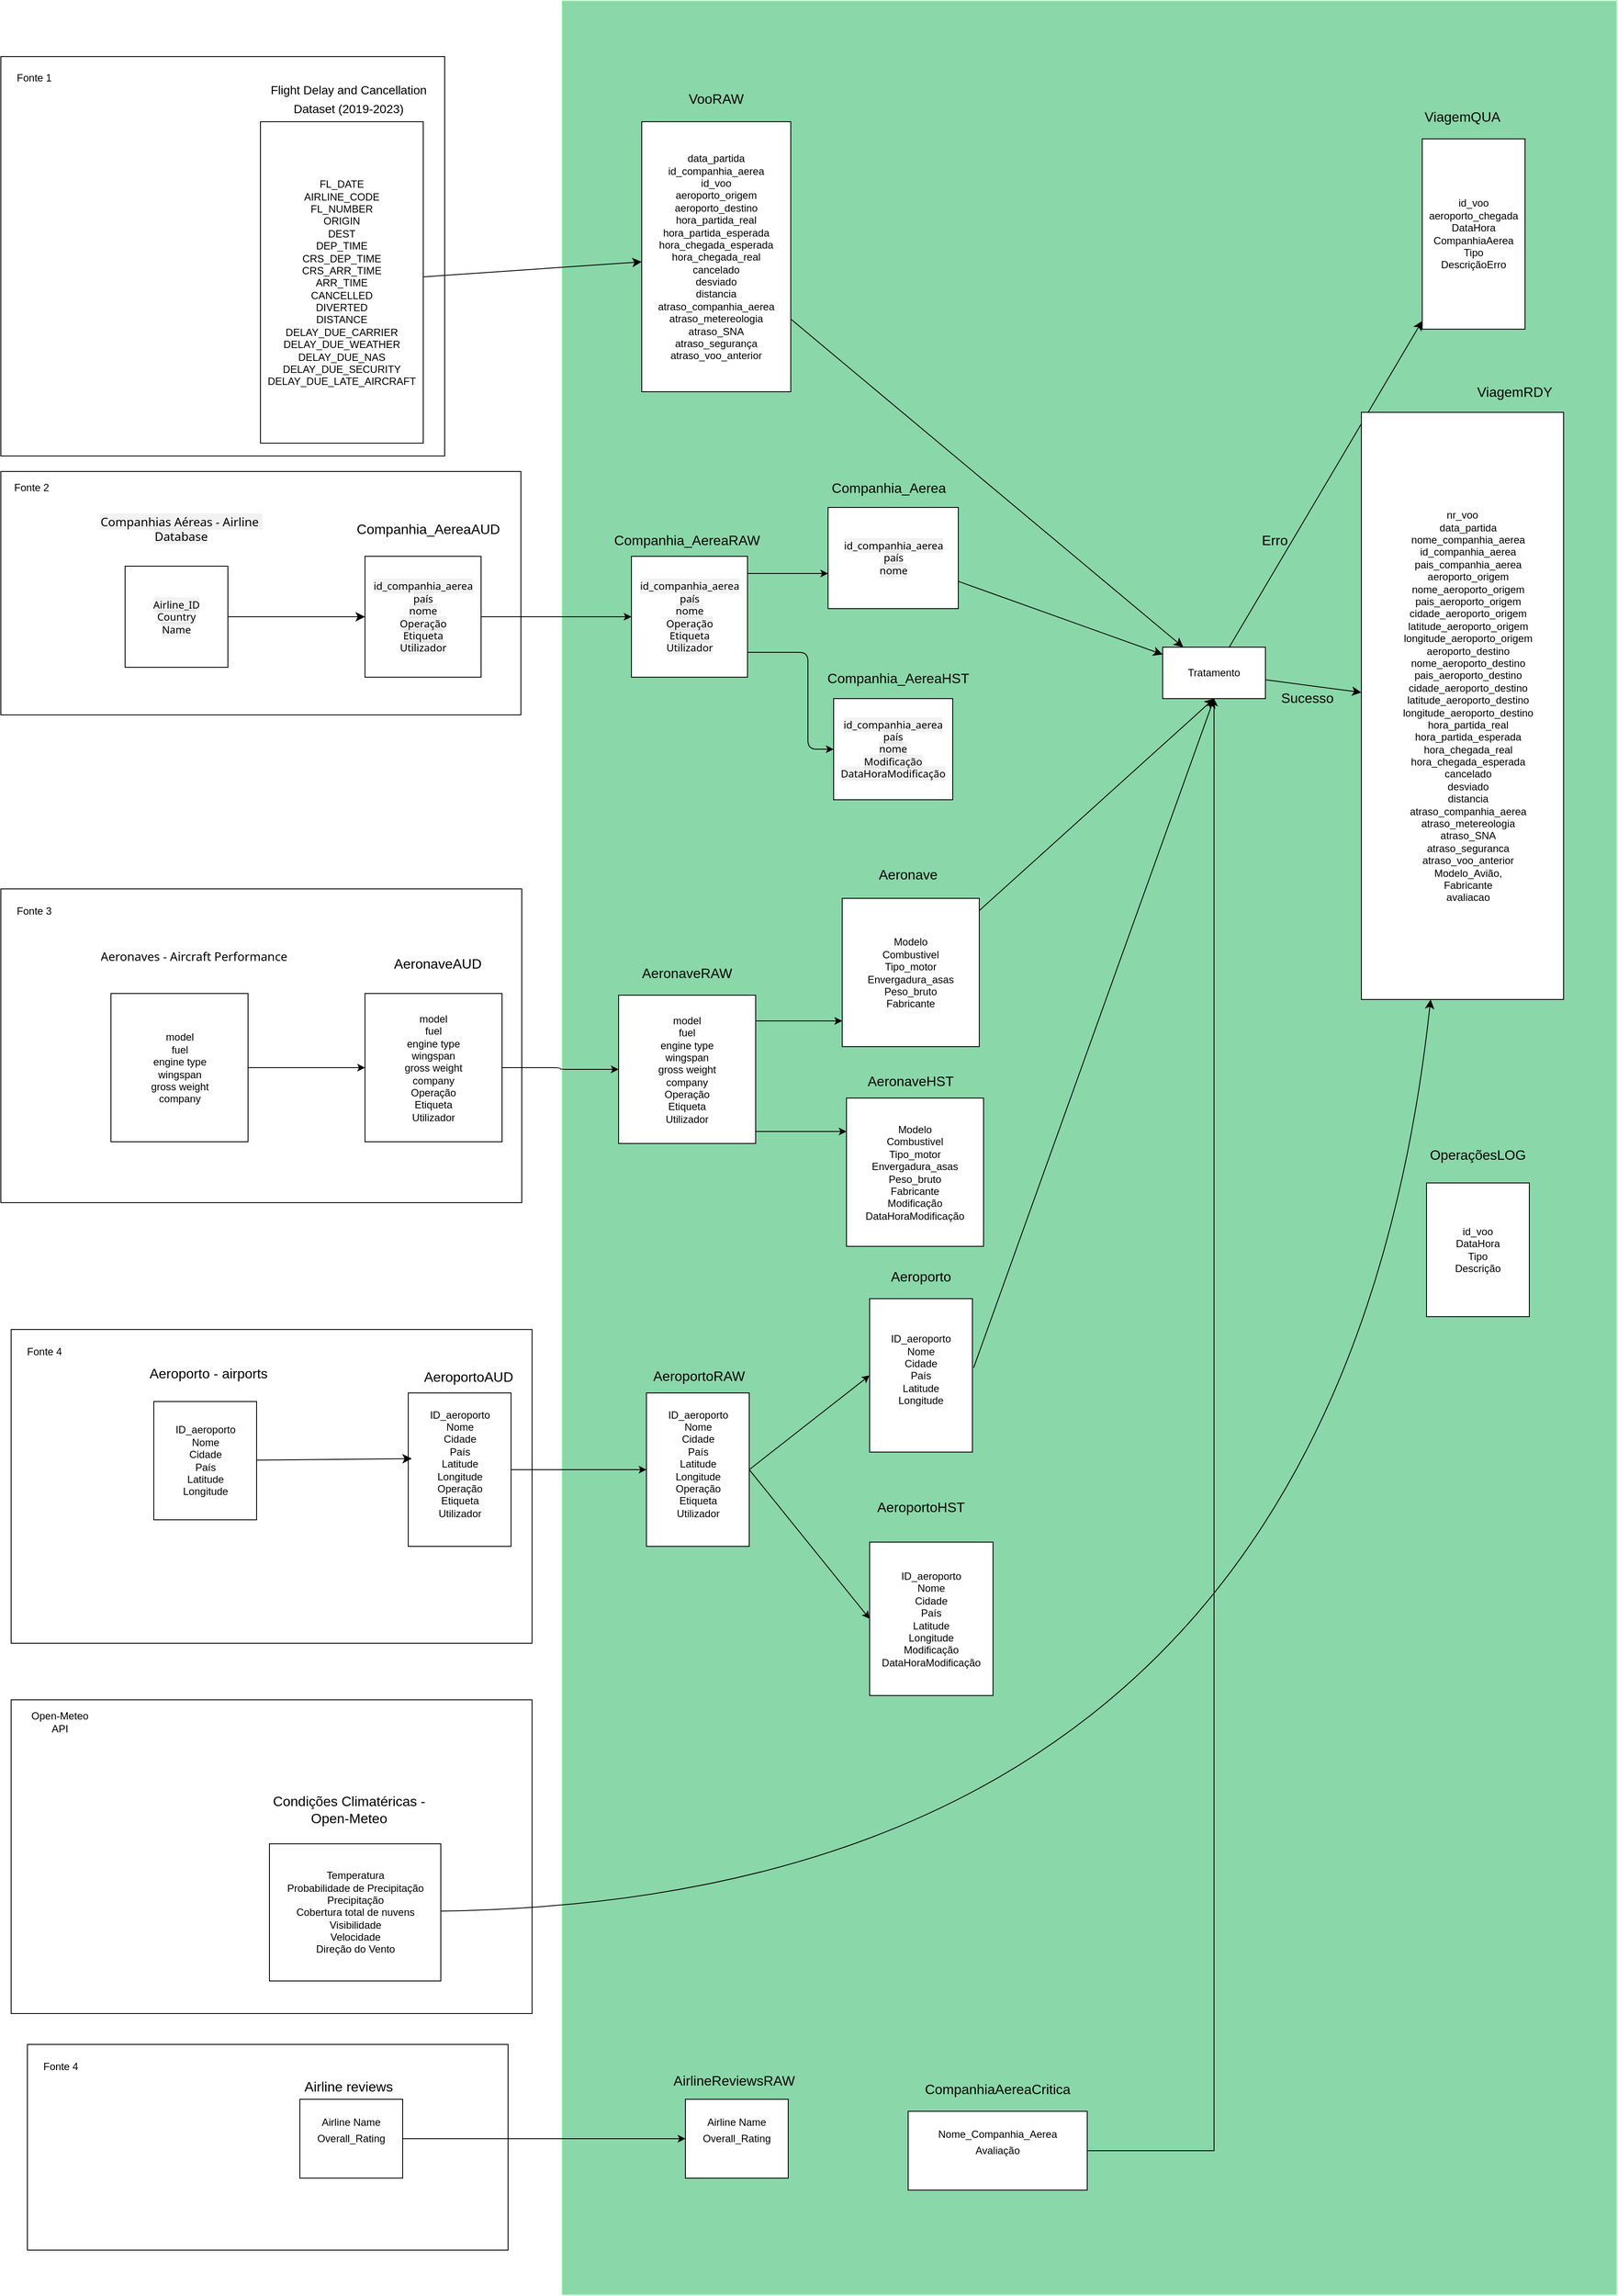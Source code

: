 <mxfile version="26.2.14">
  <diagram name="Página-1" id="vBQIuFQWSpMHyGR-GsdD">
    <mxGraphModel dx="2754" dy="1257" grid="0" gridSize="10" guides="1" tooltips="1" connect="1" arrows="1" fold="1" page="0" pageScale="1" pageWidth="827" pageHeight="1169" math="0" shadow="0" adaptiveColors="none">
      <root>
        <mxCell id="0" />
        <mxCell id="1" parent="0" />
        <mxCell id="lTdS-kga0XzyNywZf7Lx-35" value="" style="rounded=0;whiteSpace=wrap;html=1;" parent="1" vertex="1">
          <mxGeometry x="-1131" y="1792" width="608" height="366" as="geometry" />
        </mxCell>
        <mxCell id="lTdS-kga0XzyNywZf7Lx-36" value="Open-Meteo API" style="text;html=1;align=center;verticalAlign=middle;whiteSpace=wrap;rounded=0;" parent="1" vertex="1">
          <mxGeometry x="-1115.5" y="1802" width="81.5" height="31" as="geometry" />
        </mxCell>
        <mxCell id="lTdS-kga0XzyNywZf7Lx-33" value="" style="rounded=0;whiteSpace=wrap;html=1;" parent="1" vertex="1">
          <mxGeometry x="-1112" y="2194" width="561" height="240" as="geometry" />
        </mxCell>
        <mxCell id="lTdS-kga0XzyNywZf7Lx-34" value="Fonte 4" style="text;html=1;align=center;verticalAlign=middle;whiteSpace=wrap;rounded=0;" parent="1" vertex="1">
          <mxGeometry x="-1103" y="2205" width="60" height="30" as="geometry" />
        </mxCell>
        <mxCell id="lTdS-kga0XzyNywZf7Lx-31" value="" style="rounded=0;whiteSpace=wrap;html=1;" parent="1" vertex="1">
          <mxGeometry x="-1131" y="1360" width="608" height="366" as="geometry" />
        </mxCell>
        <mxCell id="lTdS-kga0XzyNywZf7Lx-32" value="Fonte 4" style="text;html=1;align=center;verticalAlign=middle;whiteSpace=wrap;rounded=0;" parent="1" vertex="1">
          <mxGeometry x="-1122" y="1371" width="60" height="30" as="geometry" />
        </mxCell>
        <mxCell id="lTdS-kga0XzyNywZf7Lx-29" value="" style="rounded=0;whiteSpace=wrap;html=1;" parent="1" vertex="1">
          <mxGeometry x="-1143" y="846" width="608" height="366" as="geometry" />
        </mxCell>
        <mxCell id="lTdS-kga0XzyNywZf7Lx-27" value="" style="rounded=0;whiteSpace=wrap;html=1;" parent="1" vertex="1">
          <mxGeometry x="-1143" y="-125" width="518" height="466" as="geometry" />
        </mxCell>
        <mxCell id="lTdS-kga0XzyNywZf7Lx-25" value="" style="rounded=0;whiteSpace=wrap;html=1;" parent="1" vertex="1">
          <mxGeometry x="-1143" y="359" width="607" height="284" as="geometry" />
        </mxCell>
        <mxCell id="I2wZMgq4uo3CNsY73Vdn-13" value="" style="rounded=0;whiteSpace=wrap;html=1;fillColor=light-dark(#8ad7a9, #233822);fontColor=#ffffff;strokeColor=#A4FCB2;" parent="1" vertex="1">
          <mxGeometry x="-488" y="-190" width="1231" height="2676" as="geometry" />
        </mxCell>
        <mxCell id="I2wZMgq4uo3CNsY73Vdn-18" style="edgeStyle=none;curved=1;rounded=0;orthogonalLoop=1;jettySize=auto;html=1;fontSize=12;startSize=8;endSize=8;" parent="1" source="I2wZMgq4uo3CNsY73Vdn-1" target="I2wZMgq4uo3CNsY73Vdn-17" edge="1">
          <mxGeometry relative="1" as="geometry" />
        </mxCell>
        <mxCell id="I2wZMgq4uo3CNsY73Vdn-1" value="&lt;font face=&quot;Helvetica&quot;&gt;&lt;span style=&quot;color: rgb(0, 0, 0); font-style: normal; font-variant-ligatures: normal; font-variant-caps: normal; font-weight: 400; letter-spacing: normal; text-align: center; text-indent: 0px; text-transform: none; white-space: normal; word-spacing: 0px; -webkit-text-stroke-width: 0px; background-color: rgb(255, 255, 255); text-decoration-style: initial; text-decoration-color: initial; display: inline !important; float: none;&quot;&gt;FL_DATE&lt;/span&gt;&lt;br style=&quot;color: rgb(0, 0, 0); font-style: normal; font-variant-ligatures: normal; font-variant-caps: normal; font-weight: 400; letter-spacing: normal; text-align: center; text-indent: 0px; text-transform: none; white-space: normal; word-spacing: 0px; -webkit-text-stroke-width: 0px; background-color: rgb(255, 255, 255); text-decoration-style: initial; text-decoration-color: initial;&quot;&gt;&lt;span style=&quot;color: rgb(0, 0, 0); font-style: normal; font-variant-ligatures: normal; font-variant-caps: normal; font-weight: 400; letter-spacing: normal; text-align: center; text-indent: 0px; text-transform: none; white-space: normal; word-spacing: 0px; -webkit-text-stroke-width: 0px; background-color: rgb(255, 255, 255); text-decoration-style: initial; text-decoration-color: initial; display: inline !important; float: none;&quot;&gt;AIRLINE_CODE&lt;/span&gt;&lt;br style=&quot;color: rgb(0, 0, 0); font-style: normal; font-variant-ligatures: normal; font-variant-caps: normal; font-weight: 400; letter-spacing: normal; text-align: center; text-indent: 0px; text-transform: none; white-space: normal; word-spacing: 0px; -webkit-text-stroke-width: 0px; background-color: rgb(255, 255, 255); text-decoration-style: initial; text-decoration-color: initial;&quot;&gt;&lt;span style=&quot;color: rgb(0, 0, 0); font-style: normal; font-variant-ligatures: normal; font-variant-caps: normal; font-weight: 400; letter-spacing: normal; text-align: center; text-indent: 0px; text-transform: none; white-space: normal; word-spacing: 0px; -webkit-text-stroke-width: 0px; background-color: rgb(255, 255, 255); text-decoration-style: initial; text-decoration-color: initial; display: inline !important; float: none;&quot;&gt;FL_NUMBER&lt;/span&gt;&lt;br style=&quot;color: rgb(0, 0, 0); font-style: normal; font-variant-ligatures: normal; font-variant-caps: normal; font-weight: 400; letter-spacing: normal; text-align: center; text-indent: 0px; text-transform: none; white-space: normal; word-spacing: 0px; -webkit-text-stroke-width: 0px; background-color: rgb(255, 255, 255); text-decoration-style: initial; text-decoration-color: initial;&quot;&gt;&lt;span style=&quot;color: rgb(0, 0, 0); font-style: normal; font-variant-ligatures: normal; font-variant-caps: normal; font-weight: 400; letter-spacing: normal; text-align: center; text-indent: 0px; text-transform: none; white-space: normal; word-spacing: 0px; -webkit-text-stroke-width: 0px; background-color: rgb(255, 255, 255); text-decoration-style: initial; text-decoration-color: initial; display: inline !important; float: none;&quot;&gt;ORIGIN&lt;/span&gt;&lt;br style=&quot;color: rgb(0, 0, 0); font-style: normal; font-variant-ligatures: normal; font-variant-caps: normal; font-weight: 400; letter-spacing: normal; text-align: center; text-indent: 0px; text-transform: none; white-space: normal; word-spacing: 0px; -webkit-text-stroke-width: 0px; background-color: rgb(255, 255, 255); text-decoration-style: initial; text-decoration-color: initial;&quot;&gt;&lt;span style=&quot;color: rgb(0, 0, 0); font-style: normal; font-variant-ligatures: normal; font-variant-caps: normal; font-weight: 400; letter-spacing: normal; text-align: center; text-indent: 0px; text-transform: none; white-space: normal; word-spacing: 0px; -webkit-text-stroke-width: 0px; background-color: rgb(255, 255, 255); text-decoration-style: initial; text-decoration-color: initial; display: inline !important; float: none;&quot;&gt;DEST&lt;/span&gt;&lt;br style=&quot;color: rgb(0, 0, 0); font-style: normal; font-variant-ligatures: normal; font-variant-caps: normal; font-weight: 400; letter-spacing: normal; text-align: center; text-indent: 0px; text-transform: none; white-space: normal; word-spacing: 0px; -webkit-text-stroke-width: 0px; background-color: rgb(255, 255, 255); text-decoration-style: initial; text-decoration-color: initial;&quot;&gt;&lt;span style=&quot;color: rgb(0, 0, 0); font-style: normal; font-variant-ligatures: normal; font-variant-caps: normal; font-weight: 400; letter-spacing: normal; text-align: center; text-indent: 0px; text-transform: none; white-space: normal; word-spacing: 0px; -webkit-text-stroke-width: 0px; background-color: rgb(255, 255, 255); text-decoration-style: initial; text-decoration-color: initial; display: inline !important; float: none;&quot;&gt;DEP_TIME&lt;/span&gt;&lt;br style=&quot;color: rgb(0, 0, 0); font-style: normal; font-variant-ligatures: normal; font-variant-caps: normal; font-weight: 400; letter-spacing: normal; text-align: center; text-indent: 0px; text-transform: none; white-space: normal; word-spacing: 0px; -webkit-text-stroke-width: 0px; background-color: rgb(255, 255, 255); text-decoration-style: initial; text-decoration-color: initial;&quot;&gt;CRS_DEP_TIME&lt;br style=&quot;color: rgb(0, 0, 0); font-style: normal; font-variant-ligatures: normal; font-variant-caps: normal; font-weight: 400; letter-spacing: normal; text-align: center; text-indent: 0px; text-transform: none; white-space: normal; word-spacing: 0px; -webkit-text-stroke-width: 0px; background-color: rgb(255, 255, 255); text-decoration-style: initial; text-decoration-color: initial;&quot;&gt;&lt;span style=&quot;color: rgb(0, 0, 0); font-style: normal; font-variant-ligatures: normal; font-variant-caps: normal; font-weight: 400; letter-spacing: normal; text-align: center; text-indent: 0px; text-transform: none; white-space: normal; word-spacing: 0px; -webkit-text-stroke-width: 0px; background-color: rgb(255, 255, 255); text-decoration-style: initial; text-decoration-color: initial; display: inline !important; float: none;&quot;&gt;CRS_ARR_TIME&lt;/span&gt;&lt;br style=&quot;color: rgb(0, 0, 0); font-style: normal; font-variant-ligatures: normal; font-variant-caps: normal; font-weight: 400; letter-spacing: normal; text-align: center; text-indent: 0px; text-transform: none; white-space: normal; word-spacing: 0px; -webkit-text-stroke-width: 0px; background-color: rgb(255, 255, 255); text-decoration-style: initial; text-decoration-color: initial;&quot;&gt;&lt;span style=&quot;color: rgb(0, 0, 0); font-style: normal; font-variant-ligatures: normal; font-variant-caps: normal; font-weight: 400; letter-spacing: normal; text-align: center; text-indent: 0px; text-transform: none; white-space: normal; word-spacing: 0px; -webkit-text-stroke-width: 0px; background-color: rgb(255, 255, 255); text-decoration-style: initial; text-decoration-color: initial; display: inline !important; float: none;&quot;&gt;ARR_TIME&lt;/span&gt;&lt;span style=&quot;color: rgb(0, 0, 0); font-style: normal; font-variant-ligatures: normal; font-variant-caps: normal; font-weight: 400; letter-spacing: normal; text-align: center; text-indent: 0px; text-transform: none; white-space: normal; word-spacing: 0px; -webkit-text-stroke-width: 0px; background-color: rgb(255, 255, 255); text-decoration-style: initial; text-decoration-color: initial; display: inline !important; float: none;&quot;&gt;&lt;br&gt;&lt;/span&gt;&lt;span style=&quot;color: rgb(0, 0, 0); font-style: normal; font-variant-ligatures: normal; font-variant-caps: normal; font-weight: 400; letter-spacing: normal; text-align: center; text-indent: 0px; text-transform: none; white-space: normal; word-spacing: 0px; -webkit-text-stroke-width: 0px; background-color: rgb(255, 255, 255); text-decoration-style: initial; text-decoration-color: initial; display: inline !important; float: none;&quot;&gt;CANCELLED&lt;/span&gt;&lt;br style=&quot;color: rgb(0, 0, 0); font-style: normal; font-variant-ligatures: normal; font-variant-caps: normal; font-weight: 400; letter-spacing: normal; text-align: center; text-indent: 0px; text-transform: none; white-space: normal; word-spacing: 0px; -webkit-text-stroke-width: 0px; background-color: rgb(255, 255, 255); text-decoration-style: initial; text-decoration-color: initial;&quot;&gt;&lt;span style=&quot;color: rgb(0, 0, 0); font-style: normal; font-variant-ligatures: normal; font-variant-caps: normal; font-weight: 400; letter-spacing: normal; text-align: center; text-indent: 0px; text-transform: none; white-space: normal; word-spacing: 0px; -webkit-text-stroke-width: 0px; background-color: rgb(255, 255, 255); text-decoration-style: initial; text-decoration-color: initial; display: inline !important; float: none;&quot;&gt;DIVERTED&lt;br&gt;DISTANCE&lt;br&gt;DELAY_DUE_CARRIER&lt;br&gt;DELAY_DUE_WEATHER&lt;br&gt;DELAY_DUE_NAS&lt;br&gt;DELAY_DUE_SECURITY&lt;br&gt;DELAY_DUE_LATE_AIRCRAFT&lt;/span&gt;&lt;/font&gt;" style="rounded=0;whiteSpace=wrap;html=1;" parent="1" vertex="1">
          <mxGeometry x="-840" y="-49" width="190" height="375" as="geometry" />
        </mxCell>
        <mxCell id="I2wZMgq4uo3CNsY73Vdn-2" value="&lt;h2 class=&quot;sc-cZSric sc-boYqxe eNXgIn bvFneb&quot;&gt;&lt;font style=&quot;font-size: 14px;&quot;&gt;&lt;span style=&quot;font-weight: normal;&quot;&gt;Flight Delay and Cancellation Dataset (2019-2023)&lt;/span&gt;&lt;/font&gt;&lt;/h2&gt;" style="text;html=1;align=center;verticalAlign=middle;whiteSpace=wrap;rounded=0;" parent="1" vertex="1">
          <mxGeometry x="-842" y="-103" width="210" height="54" as="geometry" />
        </mxCell>
        <mxCell id="I2wZMgq4uo3CNsY73Vdn-28" style="edgeStyle=none;curved=1;rounded=0;orthogonalLoop=1;jettySize=auto;html=1;entryX=0;entryY=0.5;entryDx=0;entryDy=0;fontSize=12;startSize=8;endSize=8;" parent="1" source="I2wZMgq4uo3CNsY73Vdn-4" target="I2wZMgq4uo3CNsY73Vdn-22" edge="1">
          <mxGeometry relative="1" as="geometry" />
        </mxCell>
        <mxCell id="I2wZMgq4uo3CNsY73Vdn-4" value="&lt;span style=&quot;font-family: &amp;quot;gg sans&amp;quot;, &amp;quot;Noto Sans&amp;quot;, &amp;quot;Helvetica Neue&amp;quot;, Helvetica, Arial, sans-serif; font-style: normal; font-variant-ligatures: normal; font-variant-caps: normal; font-weight: 400; letter-spacing: normal; text-align: left; text-indent: 0px; text-transform: none; word-spacing: 0px; -webkit-text-stroke-width: 0px; white-space: break-spaces; background-color: oklab(0.679 0.003 -0.011 / 0.12); text-decoration-thickness: initial; text-decoration-style: initial; text-decoration-color: initial; display: inline !important; float: none;&quot;&gt;Airline_ID&lt;br&gt;Country&lt;/span&gt;&lt;div&gt;&lt;span style=&quot;font-family: &amp;quot;gg sans&amp;quot;, &amp;quot;Noto Sans&amp;quot;, &amp;quot;Helvetica Neue&amp;quot;, Helvetica, Arial, sans-serif; font-style: normal; font-variant-ligatures: normal; font-variant-caps: normal; font-weight: 400; letter-spacing: normal; text-align: left; text-indent: 0px; text-transform: none; word-spacing: 0px; -webkit-text-stroke-width: 0px; white-space: break-spaces; background-color: oklab(0.679 0.003 -0.011 / 0.12); text-decoration-thickness: initial; text-decoration-style: initial; text-decoration-color: initial; display: inline !important; float: none;&quot;&gt;Name&lt;/span&gt;&lt;/div&gt;" style="rounded=0;whiteSpace=wrap;html=1;fontSize=12;" parent="1" vertex="1">
          <mxGeometry x="-998" y="469.5" width="120" height="118" as="geometry" />
        </mxCell>
        <mxCell id="I2wZMgq4uo3CNsY73Vdn-5" value="&lt;font style=&quot;font-size: 14px;&quot;&gt;&lt;span style=&quot;font-family: &amp;quot;gg sans&amp;quot;, &amp;quot;Noto Sans&amp;quot;, &amp;quot;Helvetica Neue&amp;quot;, Helvetica, Arial, sans-serif; font-style: normal; font-variant-ligatures: normal; font-variant-caps: normal; font-weight: 400; letter-spacing: normal; text-align: left; text-indent: 0px; text-transform: none; word-spacing: 0px; -webkit-text-stroke-width: 0px; white-space: break-spaces; background-color: oklab(0.679 0.003 -0.011 / 0.12); text-decoration-thickness: initial; text-decoration-style: initial; text-decoration-color: initial; display: inline !important; float: none;&quot;&gt;Companhias Aéreas - Airline Database&lt;/span&gt;&lt;/font&gt;" style="text;strokeColor=none;fillColor=none;html=1;align=center;verticalAlign=middle;whiteSpace=wrap;rounded=0;fontSize=12;fontColor=default;" parent="1" vertex="1">
          <mxGeometry x="-1039" y="411" width="213" height="30" as="geometry" />
        </mxCell>
        <mxCell id="I2wZMgq4uo3CNsY73Vdn-6" value="&lt;ol style=&quot;border: 0px; font-family: &amp;quot;gg sans&amp;quot;, &amp;quot;Noto Sans&amp;quot;, &amp;quot;Helvetica Neue&amp;quot;, Helvetica, Arial, sans-serif; font-style: normal; font-weight: 400; margin: 0px; padding: 0px; vertical-align: baseline; list-style: none; min-height: 0px; overflow: hidden; font-variant-ligatures: normal; font-variant-caps: normal; letter-spacing: normal; text-align: start; text-indent: 0px; text-transform: none; word-spacing: 0px; -webkit-text-stroke-width: 0px; white-space: normal; text-decoration-thickness: initial; text-decoration-style: initial; text-decoration-color: initial;&quot; tabindex=&quot;0&quot; data-list-id=&quot;chat-messages&quot; role=&quot;list&quot; aria-label=&quot;Mensagens em parte5-nifi&quot; class=&quot;scrollerInner__36d07&quot;&gt;&lt;li style=&quot;border: 0px; font-family: inherit; font-style: inherit; font-weight: inherit; margin: 0px; padding: 0px; vertical-align: baseline; outline: none; position: relative;&quot; aria-setsize=&quot;-1&quot; class=&quot;messageListItem__5126c&quot; id=&quot;chat-messages-1365691978137997484-1365700835996209223&quot;&gt;&lt;div style=&quot;border: 0px; font-family: inherit; font-style: inherit; font-weight: inherit; margin: 0px; padding-top: var(--custom-message-spacing-vertical-container-cozy); padding-right: var(--space-xl)     !important; padding-bottom: var(--custom-message-spacing-vertical-container-cozy); padding-left: var(--custom-message-margin-left-content-cozy); vertical-align: baseline; outline: 0px; position: relative; overflow-wrap: break-word; flex: 0 0 auto; min-height: 1.375rem; user-select: text; border-bottom-right-radius: var(--radius-xs); border-top-right-radius: var(--radius-xs);&quot; aria-labelledby=&quot;message-username-1365700224311492669 uid_1 message-content-1365700835996209223 uid_2 message-timestamp-1365700835996209223&quot; aria-roledescription=&quot;Mensagem&quot; aria-setsize=&quot;-1&quot; tabindex=&quot;-1&quot; data-list-item-id=&quot;chat-messages___chat-messages-1365691978137997484-1365700835996209223&quot; role=&quot;article&quot; class=&quot;message__5126c cozyMessage__5126c wrapper_c19a55 cozy_c19a55 zalgo_c19a55&quot;&gt;&lt;div style=&quot;border: 0px; font-family: inherit; font-style: inherit; font-weight: inherit; margin: 0px; padding: 0px; vertical-align: baseline; outline: 0px; position: static; text-indent: 0px;&quot; class=&quot;contents_c19a55&quot;&gt;&lt;div style=&quot;border: 0px; font-family: inherit; font-style: inherit; font-weight: inherit; margin-top: 0px; margin-right: 0px; margin-bottom: 0px; margin-left: calc(var(--custom-message-margin-left-content-cozy)*-1); padding-top: 0px; padding-right: 0px; padding-bottom: 0px; padding-left: var(--custom-message-margin-left-content-cozy); vertical-align: baseline; outline: 0px; line-height: var(--chat-markup-line-height); white-space: break-spaces; overflow-wrap: break-word; user-select: text; text-indent: 0px; position: relative; overflow: hidden;&quot; class=&quot;markup__75297 messageContent_c19a55&quot; id=&quot;message-content-1365700835996209223&quot;&gt;&lt;font style=&quot;font-size: 14px;&quot;&gt;&lt;span style=&quot;border: 0px; font-family: inherit; font-style: inherit; font-weight: inherit; margin: 0px; padding: 0px; vertical-align: baseline; outline: 0px;&quot;&gt;Aeronaves - Aircraft Performance&lt;/span&gt;&lt;/font&gt;&lt;/div&gt;&lt;/div&gt;&lt;/div&gt;&lt;/li&gt;&lt;/ol&gt;" style="text;strokeColor=none;fillColor=none;html=1;align=center;verticalAlign=middle;whiteSpace=wrap;rounded=0;fontSize=16;" parent="1" vertex="1">
          <mxGeometry x="-1038" y="910" width="241" height="30" as="geometry" />
        </mxCell>
        <mxCell id="I2wZMgq4uo3CNsY73Vdn-8" value="Aeroporto - airports" style="text;strokeColor=none;fillColor=none;html=1;align=center;verticalAlign=middle;whiteSpace=wrap;rounded=0;fontSize=16;" parent="1" vertex="1">
          <mxGeometry x="-979" y="1396" width="157" height="30" as="geometry" />
        </mxCell>
        <mxCell id="I2wZMgq4uo3CNsY73Vdn-10" value="&lt;font style=&quot;color: light-dark(rgb(0, 0, 0), rgb(255, 255, 255));&quot; face=&quot;Helvetica&quot;&gt;&lt;span style=&quot;font-style: normal; font-variant-ligatures: normal; font-variant-caps: normal; font-weight: 400; letter-spacing: normal; text-align: left; text-indent: 0px; text-transform: none; word-spacing: 0px; -webkit-text-stroke-width: 0px; white-space: break-spaces; text-decoration-thickness: initial; text-decoration-style: initial; text-decoration-color: initial; display: inline !important; float: none;&quot;&gt;&lt;span&gt;&lt;span style=&quot;background-color: light-dark(#ffffff, var(--ge-dark-color, #121212));&quot;&gt;&lt;span&gt;ID_aeroporto&lt;/span&gt;&lt;/span&gt;&lt;/span&gt;&lt;/span&gt;&lt;/font&gt;&lt;font style=&quot;color: light-dark(rgb(219, 220, 223), rgb(255, 255, 255));&quot; face=&quot;Helvetica&quot;&gt;&lt;span style=&quot;font-style: normal; font-variant-ligatures: normal; font-variant-caps: normal; font-weight: 400; letter-spacing: normal; text-align: left; text-indent: 0px; text-transform: none; word-spacing: 0px; -webkit-text-stroke-width: 0px; white-space: break-spaces; text-decoration-thickness: initial; text-decoration-style: initial; text-decoration-color: initial; display: inline !important; float: none;&quot;&gt;&lt;br&gt;&lt;/span&gt;&lt;/font&gt;&lt;font style=&quot;color: light-dark(rgb(0, 0, 0), rgb(255, 255, 255));&quot; face=&quot;Helvetica&quot;&gt;&lt;span style=&quot;font-style: normal; font-variant-ligatures: normal; font-variant-caps: normal; font-weight: 400; letter-spacing: normal; text-align: left; text-indent: 0px; text-transform: none; word-spacing: 0px; -webkit-text-stroke-width: 0px; white-space: break-spaces; text-decoration-thickness: initial; text-decoration-style: initial; text-decoration-color: initial; display: inline !important; float: none;&quot;&gt;&lt;span&gt;&lt;span style=&quot;background-color: light-dark(#ffffff, var(--ge-dark-color, #121212));&quot;&gt;Nome&lt;br&gt;Cidade&lt;br&gt;País&lt;br&gt;Latitude&lt;br&gt;Longitude&lt;/span&gt;&lt;/span&gt;&lt;/span&gt;&lt;/font&gt;" style="rounded=0;whiteSpace=wrap;html=1;" parent="1" vertex="1">
          <mxGeometry x="-964.5" y="1444" width="120" height="138" as="geometry" />
        </mxCell>
        <mxCell id="I2wZMgq4uo3CNsY73Vdn-11" value="Condições Climatéricas - Open-Meteo" style="text;strokeColor=none;fillColor=none;html=1;align=center;verticalAlign=middle;whiteSpace=wrap;rounded=0;fontSize=16;" parent="1" vertex="1">
          <mxGeometry x="-844.5" y="1896" width="215" height="48" as="geometry" />
        </mxCell>
        <mxCell id="I2wZMgq4uo3CNsY73Vdn-58" style="edgeStyle=none;curved=1;rounded=0;orthogonalLoop=1;jettySize=auto;html=1;fontSize=12;startSize=8;endSize=8;" parent="1" source="I2wZMgq4uo3CNsY73Vdn-12" target="I2wZMgq4uo3CNsY73Vdn-52" edge="1">
          <mxGeometry relative="1" as="geometry">
            <Array as="points">
              <mxPoint x="412" y="2023" />
            </Array>
          </mxGeometry>
        </mxCell>
        <mxCell id="I2wZMgq4uo3CNsY73Vdn-12" value="&lt;font face=&quot;Helvetica&quot;&gt;Temperatura&lt;br&gt;Probabilidade de Precipitação&lt;br&gt;Precipitação&lt;br&gt;Cobertura total de nuvens&lt;br&gt;Visibilidade&lt;br&gt;Velocidade &lt;br&gt;Direção do Vento&lt;/font&gt;" style="rounded=0;whiteSpace=wrap;html=1;" parent="1" vertex="1">
          <mxGeometry x="-829.5" y="1960" width="200" height="160" as="geometry" />
        </mxCell>
        <mxCell id="I2wZMgq4uo3CNsY73Vdn-14" value="&lt;span style=&quot;color: light-dark(rgb(0, 0, 0), rgb(0, 0, 0));&quot;&gt;&lt;span style=&quot;color: rgba(0, 0, 0, 0);&quot;&gt;Destino&lt;/span&gt;&lt;/span&gt;" style="text;strokeColor=none;fillColor=none;html=1;align=center;verticalAlign=middle;whiteSpace=wrap;rounded=0;fontSize=16;" parent="1" vertex="1">
          <mxGeometry x="-455" y="-158" width="60" height="30" as="geometry" />
        </mxCell>
        <mxCell id="I2wZMgq4uo3CNsY73Vdn-50" style="edgeStyle=none;curved=1;rounded=0;orthogonalLoop=1;jettySize=auto;html=1;fontSize=12;startSize=8;endSize=8;" parent="1" source="I2wZMgq4uo3CNsY73Vdn-15" target="I2wZMgq4uo3CNsY73Vdn-49" edge="1">
          <mxGeometry relative="1" as="geometry" />
        </mxCell>
        <mxCell id="I2wZMgq4uo3CNsY73Vdn-59" style="edgeStyle=none;curved=1;rounded=0;orthogonalLoop=1;jettySize=auto;html=1;fontSize=12;startSize=8;endSize=8;" parent="1" source="I2wZMgq4uo3CNsY73Vdn-15" target="I2wZMgq4uo3CNsY73Vdn-52" edge="1">
          <mxGeometry relative="1" as="geometry" />
        </mxCell>
        <mxCell id="I2wZMgq4uo3CNsY73Vdn-15" value="Tratamento" style="rounded=0;whiteSpace=wrap;html=1;" parent="1" vertex="1">
          <mxGeometry x="213" y="564" width="120" height="60" as="geometry" />
        </mxCell>
        <mxCell id="I2wZMgq4uo3CNsY73Vdn-45" style="edgeStyle=none;curved=1;rounded=0;orthogonalLoop=1;jettySize=auto;html=1;fontSize=12;startSize=8;endSize=8;" parent="1" source="I2wZMgq4uo3CNsY73Vdn-17" target="I2wZMgq4uo3CNsY73Vdn-15" edge="1">
          <mxGeometry relative="1" as="geometry" />
        </mxCell>
        <mxCell id="I2wZMgq4uo3CNsY73Vdn-17" value="&lt;font face=&quot;Helvetica&quot;&gt;data_partida&lt;br style=&quot;color: rgb(0, 0, 0); font-style: normal; font-variant-ligatures: normal; font-variant-caps: normal; font-weight: 400; letter-spacing: normal; text-align: center; text-indent: 0px; text-transform: none; white-space: normal; word-spacing: 0px; -webkit-text-stroke-width: 0px; background-color: rgb(255, 255, 255); text-decoration-style: initial; text-decoration-color: initial;&quot;&gt;&lt;span style=&quot;color: rgb(0, 0, 0); font-style: normal; font-variant-ligatures: normal; font-variant-caps: normal; font-weight: 400; letter-spacing: normal; text-align: center; text-indent: 0px; text-transform: none; white-space: normal; word-spacing: 0px; -webkit-text-stroke-width: 0px; background-color: rgb(255, 255, 255); text-decoration-style: initial; text-decoration-color: initial; display: inline !important; float: none;&quot;&gt;id_companhia_aerea&lt;/span&gt;&lt;br style=&quot;color: rgb(0, 0, 0); font-style: normal; font-variant-ligatures: normal; font-variant-caps: normal; font-weight: 400; letter-spacing: normal; text-align: center; text-indent: 0px; text-transform: none; white-space: normal; word-spacing: 0px; -webkit-text-stroke-width: 0px; background-color: rgb(255, 255, 255); text-decoration-style: initial; text-decoration-color: initial;&quot;&gt;&lt;span style=&quot;color: rgb(0, 0, 0); font-style: normal; font-variant-ligatures: normal; font-variant-caps: normal; font-weight: 400; letter-spacing: normal; text-align: center; text-indent: 0px; text-transform: none; white-space: normal; word-spacing: 0px; -webkit-text-stroke-width: 0px; background-color: rgb(255, 255, 255); text-decoration-style: initial; text-decoration-color: initial; display: inline !important; float: none;&quot;&gt;id_voo&lt;/span&gt;&lt;br style=&quot;color: rgb(0, 0, 0); font-style: normal; font-variant-ligatures: normal; font-variant-caps: normal; font-weight: 400; letter-spacing: normal; text-align: center; text-indent: 0px; text-transform: none; white-space: normal; word-spacing: 0px; -webkit-text-stroke-width: 0px; background-color: rgb(255, 255, 255); text-decoration-style: initial; text-decoration-color: initial;&quot;&gt;&lt;span style=&quot;color: rgb(0, 0, 0); font-style: normal; font-variant-ligatures: normal; font-variant-caps: normal; font-weight: 400; letter-spacing: normal; text-align: center; text-indent: 0px; text-transform: none; white-space: normal; word-spacing: 0px; -webkit-text-stroke-width: 0px; background-color: rgb(255, 255, 255); text-decoration-style: initial; text-decoration-color: initial; display: inline !important; float: none;&quot;&gt;aeroporto_origem&lt;/span&gt;&lt;br style=&quot;color: rgb(0, 0, 0); font-style: normal; font-variant-ligatures: normal; font-variant-caps: normal; font-weight: 400; letter-spacing: normal; text-align: center; text-indent: 0px; text-transform: none; white-space: normal; word-spacing: 0px; -webkit-text-stroke-width: 0px; background-color: rgb(255, 255, 255); text-decoration-style: initial; text-decoration-color: initial;&quot;&gt;&lt;span style=&quot;color: rgb(0, 0, 0); font-style: normal; font-variant-ligatures: normal; font-variant-caps: normal; font-weight: 400; letter-spacing: normal; text-align: center; text-indent: 0px; text-transform: none; white-space: normal; word-spacing: 0px; -webkit-text-stroke-width: 0px; background-color: rgb(255, 255, 255); text-decoration-style: initial; text-decoration-color: initial; display: inline !important; float: none;&quot;&gt;aeroporto_destino&lt;/span&gt;&lt;br style=&quot;color: rgb(0, 0, 0); font-style: normal; font-variant-ligatures: normal; font-variant-caps: normal; font-weight: 400; letter-spacing: normal; text-align: center; text-indent: 0px; text-transform: none; white-space: normal; word-spacing: 0px; -webkit-text-stroke-width: 0px; background-color: rgb(255, 255, 255); text-decoration-style: initial; text-decoration-color: initial;&quot;&gt;&lt;span style=&quot;color: rgb(0, 0, 0); font-style: normal; font-variant-ligatures: normal; font-variant-caps: normal; font-weight: 400; letter-spacing: normal; text-align: center; text-indent: 0px; text-transform: none; white-space: normal; word-spacing: 0px; -webkit-text-stroke-width: 0px; background-color: rgb(255, 255, 255); text-decoration-style: initial; text-decoration-color: initial; display: inline !important; float: none;&quot;&gt;hora_partida_real&lt;/span&gt;&lt;br style=&quot;color: rgb(0, 0, 0); font-style: normal; font-variant-ligatures: normal; font-variant-caps: normal; font-weight: 400; letter-spacing: normal; text-align: center; text-indent: 0px; text-transform: none; white-space: normal; word-spacing: 0px; -webkit-text-stroke-width: 0px; background-color: rgb(255, 255, 255); text-decoration-style: initial; text-decoration-color: initial;&quot;&gt;&lt;span style=&quot;color: rgb(0, 0, 0); font-style: normal; font-variant-ligatures: normal; font-variant-caps: normal; font-weight: 400; letter-spacing: normal; text-align: center; text-indent: 0px; text-transform: none; white-space: normal; word-spacing: 0px; -webkit-text-stroke-width: 0px; background-color: rgb(255, 255, 255); text-decoration-style: initial; text-decoration-color: initial; display: inline !important; float: none;&quot;&gt;hora_partida_esperada&lt;/span&gt;&lt;br style=&quot;color: rgb(0, 0, 0); font-style: normal; font-variant-ligatures: normal; font-variant-caps: normal; font-weight: 400; letter-spacing: normal; text-align: center; text-indent: 0px; text-transform: none; white-space: normal; word-spacing: 0px; -webkit-text-stroke-width: 0px; background-color: rgb(255, 255, 255); text-decoration-style: initial; text-decoration-color: initial;&quot;&gt;&lt;span style=&quot;color: rgb(0, 0, 0); font-style: normal; font-variant-ligatures: normal; font-variant-caps: normal; font-weight: 400; letter-spacing: normal; text-align: center; text-indent: 0px; text-transform: none; white-space: normal; word-spacing: 0px; -webkit-text-stroke-width: 0px; background-color: rgb(255, 255, 255); text-decoration-style: initial; text-decoration-color: initial; display: inline !important; float: none;&quot;&gt;hora_chegada_esperada&lt;/span&gt;&lt;br style=&quot;color: rgb(0, 0, 0); font-style: normal; font-variant-ligatures: normal; font-variant-caps: normal; font-weight: 400; letter-spacing: normal; text-align: center; text-indent: 0px; text-transform: none; white-space: normal; word-spacing: 0px; -webkit-text-stroke-width: 0px; background-color: rgb(255, 255, 255); text-decoration-style: initial; text-decoration-color: initial;&quot;&gt;&lt;span style=&quot;color: rgb(0, 0, 0); font-style: normal; font-variant-ligatures: normal; font-variant-caps: normal; font-weight: 400; letter-spacing: normal; text-align: center; text-indent: 0px; text-transform: none; white-space: normal; word-spacing: 0px; -webkit-text-stroke-width: 0px; background-color: rgb(255, 255, 255); text-decoration-style: initial; text-decoration-color: initial; display: inline !important; float: none;&quot;&gt;hora_chegada_real&lt;/span&gt;&lt;span style=&quot;color: rgb(0, 0, 0); font-style: normal; font-variant-ligatures: normal; font-variant-caps: normal; font-weight: 400; letter-spacing: normal; text-align: center; text-indent: 0px; text-transform: none; white-space: normal; word-spacing: 0px; -webkit-text-stroke-width: 0px; background-color: rgb(255, 255, 255); text-decoration-style: initial; text-decoration-color: initial; display: inline !important; float: none;&quot;&gt;&lt;br&gt;&lt;/span&gt;&lt;span style=&quot;color: rgb(0, 0, 0); font-style: normal; font-variant-ligatures: normal; font-variant-caps: normal; font-weight: 400; letter-spacing: normal; text-align: center; text-indent: 0px; text-transform: none; white-space: normal; word-spacing: 0px; -webkit-text-stroke-width: 0px; background-color: rgb(255, 255, 255); text-decoration-style: initial; text-decoration-color: initial; display: inline !important; float: none;&quot;&gt;cancelado&lt;/span&gt;&lt;br style=&quot;color: rgb(0, 0, 0); font-style: normal; font-variant-ligatures: normal; font-variant-caps: normal; font-weight: 400; letter-spacing: normal; text-align: center; text-indent: 0px; text-transform: none; white-space: normal; word-spacing: 0px; -webkit-text-stroke-width: 0px; background-color: rgb(255, 255, 255); text-decoration-style: initial; text-decoration-color: initial;&quot;&gt;&lt;span style=&quot;color: rgb(0, 0, 0); font-style: normal; font-variant-ligatures: normal; font-variant-caps: normal; font-weight: 400; letter-spacing: normal; text-align: center; text-indent: 0px; text-transform: none; white-space: normal; word-spacing: 0px; -webkit-text-stroke-width: 0px; background-color: rgb(255, 255, 255); text-decoration-style: initial; text-decoration-color: initial; display: inline !important; float: none;&quot;&gt;desviado&lt;br&gt;distancia&lt;br&gt;atraso_companhia_aerea&lt;br&gt;atraso_metereologia&lt;br&gt;atraso_SNA&lt;br&gt;atraso_segurança&lt;br&gt;atraso_voo_anterior&lt;/span&gt;&lt;/font&gt;" style="rounded=0;whiteSpace=wrap;html=1;" parent="1" vertex="1">
          <mxGeometry x="-395" y="-49" width="174" height="315" as="geometry" />
        </mxCell>
        <mxCell id="I2wZMgq4uo3CNsY73Vdn-19" value="VooRAW" style="text;strokeColor=none;fillColor=none;html=1;align=center;verticalAlign=middle;whiteSpace=wrap;rounded=0;fontSize=16;" parent="1" vertex="1">
          <mxGeometry x="-350" y="-91" width="84" height="30" as="geometry" />
        </mxCell>
        <mxCell id="I2wZMgq4uo3CNsY73Vdn-20" value="Companhia_AereaAUD" style="text;strokeColor=none;fillColor=none;html=1;align=center;verticalAlign=middle;whiteSpace=wrap;rounded=0;fontSize=16;" parent="1" vertex="1">
          <mxGeometry x="-743.5" y="411" width="198" height="30" as="geometry" />
        </mxCell>
        <mxCell id="lTdS-kga0XzyNywZf7Lx-18" style="edgeStyle=orthogonalEdgeStyle;orthogonalLoop=1;jettySize=auto;html=1;" parent="1" source="I2wZMgq4uo3CNsY73Vdn-22" target="lTdS-kga0XzyNywZf7Lx-12" edge="1">
          <mxGeometry relative="1" as="geometry" />
        </mxCell>
        <mxCell id="I2wZMgq4uo3CNsY73Vdn-22" value="&lt;span style=&quot;font-family: &amp;quot;gg sans&amp;quot;, &amp;quot;Noto Sans&amp;quot;, &amp;quot;Helvetica Neue&amp;quot;, Helvetica, Arial, sans-serif; font-style: normal; font-variant-ligatures: normal; font-variant-caps: normal; font-weight: 400; letter-spacing: normal; text-align: left; text-indent: 0px; text-transform: none; word-spacing: 0px; -webkit-text-stroke-width: 0px; white-space: break-spaces; background-color: oklab(0.679 0.003 -0.011 / 0.12); text-decoration-thickness: initial; text-decoration-style: initial; text-decoration-color: initial; display: inline !important; float: none;&quot;&gt;id_companhia_aerea&lt;br&gt;país&lt;br&gt;&lt;/span&gt;&lt;div&gt;&lt;span style=&quot;font-family: &amp;quot;gg sans&amp;quot;, &amp;quot;Noto Sans&amp;quot;, &amp;quot;Helvetica Neue&amp;quot;, Helvetica, Arial, sans-serif; font-style: normal; font-variant-ligatures: normal; font-variant-caps: normal; font-weight: 400; letter-spacing: normal; text-align: left; text-indent: 0px; text-transform: none; word-spacing: 0px; -webkit-text-stroke-width: 0px; white-space: break-spaces; background-color: oklab(0.679 0.003 -0.011 / 0.12); text-decoration-thickness: initial; text-decoration-style: initial; text-decoration-color: initial; display: inline !important; float: none;&quot;&gt;nome&lt;/span&gt;&lt;/div&gt;&lt;div&gt;&lt;span style=&quot;font-family: &amp;quot;gg sans&amp;quot;, &amp;quot;Noto Sans&amp;quot;, &amp;quot;Helvetica Neue&amp;quot;, Helvetica, Arial, sans-serif; font-style: normal; font-variant-ligatures: normal; font-variant-caps: normal; font-weight: 400; letter-spacing: normal; text-align: left; text-indent: 0px; text-transform: none; word-spacing: 0px; -webkit-text-stroke-width: 0px; white-space: break-spaces; background-color: oklab(0.679 0.003 -0.011 / 0.12); text-decoration-thickness: initial; text-decoration-style: initial; text-decoration-color: initial; display: inline !important; float: none;&quot;&gt;Operação&lt;br&gt;Etiqueta&lt;br&gt;Utilizador&lt;/span&gt;&lt;/div&gt;" style="rounded=0;whiteSpace=wrap;html=1;fontSize=12;" parent="1" vertex="1">
          <mxGeometry x="-718" y="458" width="135.5" height="141" as="geometry" />
        </mxCell>
        <mxCell id="lTdS-kga0XzyNywZf7Lx-15" style="edgeStyle=orthogonalEdgeStyle;orthogonalLoop=1;jettySize=auto;html=1;" parent="1" source="I2wZMgq4uo3CNsY73Vdn-24" target="lTdS-kga0XzyNywZf7Lx-11" edge="1">
          <mxGeometry relative="1" as="geometry" />
        </mxCell>
        <mxCell id="I2wZMgq4uo3CNsY73Vdn-24" value="&lt;div&gt;model&lt;/div&gt;&lt;div&gt;fuel&lt;/div&gt;&lt;div&gt;engine type&lt;/div&gt;&lt;div&gt;wingspan&lt;/div&gt;&lt;div&gt;gross weight&lt;/div&gt;&lt;div&gt;company&lt;/div&gt;&lt;div&gt;Operação&lt;/div&gt;&lt;div&gt;Etiqueta&lt;br&gt;Utilizador&lt;/div&gt;" style="rounded=0;whiteSpace=wrap;html=1;" parent="1" vertex="1">
          <mxGeometry x="-718" y="968" width="160" height="173" as="geometry" />
        </mxCell>
        <mxCell id="lTdS-kga0XzyNywZf7Lx-3" style="edgeStyle=orthogonalEdgeStyle;orthogonalLoop=1;jettySize=auto;html=1;" parent="1" source="I2wZMgq4uo3CNsY73Vdn-25" target="lTdS-kga0XzyNywZf7Lx-1" edge="1">
          <mxGeometry relative="1" as="geometry" />
        </mxCell>
        <mxCell id="I2wZMgq4uo3CNsY73Vdn-25" value="&lt;font style=&quot;color: light-dark(rgb(0, 0, 0), rgb(255, 255, 255));&quot; face=&quot;Helvetica&quot;&gt;&lt;span style=&quot;font-style: normal; font-variant-ligatures: normal; font-variant-caps: normal; font-weight: 400; letter-spacing: normal; text-align: left; text-indent: 0px; text-transform: none; word-spacing: 0px; -webkit-text-stroke-width: 0px; white-space: break-spaces; text-decoration-thickness: initial; text-decoration-style: initial; text-decoration-color: initial; display: inline !important; float: none;&quot;&gt;ID_aeroporto&lt;br&gt;Nome&lt;br&gt;Cidade&lt;br&gt;País&lt;br&gt;Latitude&lt;br&gt;&lt;/span&gt;&lt;/font&gt;&lt;div&gt;&lt;font style=&quot;color: light-dark(rgb(0, 0, 0), rgb(255, 255, 255));&quot; face=&quot;Helvetica&quot;&gt;&lt;span style=&quot;font-style: normal; font-variant-ligatures: normal; font-variant-caps: normal; font-weight: 400; letter-spacing: normal; text-align: left; text-indent: 0px; text-transform: none; word-spacing: 0px; -webkit-text-stroke-width: 0px; white-space: break-spaces; text-decoration-thickness: initial; text-decoration-style: initial; text-decoration-color: initial; display: inline !important; float: none;&quot;&gt;Longitude&lt;/span&gt;&lt;/font&gt;&lt;/div&gt;&lt;div&gt;&lt;div&gt;Operação&lt;/div&gt;&lt;div&gt;Etiqueta&lt;br&gt;Utilizador&lt;/div&gt;&lt;/div&gt;&lt;div&gt;&lt;font style=&quot;color: light-dark(rgb(219, 220, 223), rgb(255, 255, 255));&quot; face=&quot;Helvetica&quot;&gt;&lt;span style=&quot;font-style: normal; font-variant-ligatures: normal; font-variant-caps: normal; font-weight: 400; letter-spacing: normal; text-align: left; text-indent: 0px; text-transform: none; word-spacing: 0px; -webkit-text-stroke-width: 0px; white-space: break-spaces; text-decoration-thickness: initial; text-decoration-style: initial; text-decoration-color: initial; display: inline !important; float: none;&quot;&gt;&lt;br&gt;&lt;/span&gt;&lt;/font&gt;&lt;/div&gt;" style="rounded=0;whiteSpace=wrap;html=1;" parent="1" vertex="1">
          <mxGeometry x="-667.5" y="1434" width="120" height="179" as="geometry" />
        </mxCell>
        <mxCell id="I2wZMgq4uo3CNsY73Vdn-26" value="AeroportoRAW" style="text;strokeColor=none;fillColor=none;html=1;align=center;verticalAlign=middle;whiteSpace=wrap;rounded=0;fontSize=16;" parent="1" vertex="1">
          <mxGeometry x="-385.5" y="1401" width="114" height="25" as="geometry" />
        </mxCell>
        <mxCell id="I2wZMgq4uo3CNsY73Vdn-27" value="AeronaveAUD" style="text;strokeColor=none;fillColor=none;html=1;align=center;verticalAlign=middle;whiteSpace=wrap;rounded=0;fontSize=16;" parent="1" vertex="1">
          <mxGeometry x="-699" y="918" width="132" height="30" as="geometry" />
        </mxCell>
        <mxCell id="I2wZMgq4uo3CNsY73Vdn-30" style="edgeStyle=none;curved=1;rounded=0;orthogonalLoop=1;jettySize=auto;html=1;entryX=0.035;entryY=0.428;entryDx=0;entryDy=0;entryPerimeter=0;fontSize=12;startSize=8;endSize=8;" parent="1" source="I2wZMgq4uo3CNsY73Vdn-10" target="I2wZMgq4uo3CNsY73Vdn-25" edge="1">
          <mxGeometry relative="1" as="geometry" />
        </mxCell>
        <mxCell id="I2wZMgq4uo3CNsY73Vdn-46" style="edgeStyle=none;curved=1;rounded=0;orthogonalLoop=1;jettySize=auto;html=1;fontSize=12;startSize=8;endSize=8;" parent="1" source="I2wZMgq4uo3CNsY73Vdn-31" target="I2wZMgq4uo3CNsY73Vdn-15" edge="1">
          <mxGeometry relative="1" as="geometry" />
        </mxCell>
        <mxCell id="I2wZMgq4uo3CNsY73Vdn-31" value="&lt;span style=&quot;font-family: &amp;quot;gg sans&amp;quot;, &amp;quot;Noto Sans&amp;quot;, &amp;quot;Helvetica Neue&amp;quot;, Helvetica, Arial, sans-serif; font-style: normal; font-variant-ligatures: normal; font-variant-caps: normal; font-weight: 400; letter-spacing: normal; text-align: left; text-indent: 0px; text-transform: none; word-spacing: 0px; -webkit-text-stroke-width: 0px; white-space: break-spaces; background-color: oklab(0.679 0.003 -0.011 / 0.12); text-decoration-thickness: initial; text-decoration-style: initial; text-decoration-color: initial; display: inline !important; float: none;&quot;&gt;id_companhia_aerea&lt;br&gt;país&lt;br&gt;&lt;/span&gt;&lt;div&gt;&lt;span style=&quot;font-family: &amp;quot;gg sans&amp;quot;, &amp;quot;Noto Sans&amp;quot;, &amp;quot;Helvetica Neue&amp;quot;, Helvetica, Arial, sans-serif; font-style: normal; font-variant-ligatures: normal; font-variant-caps: normal; font-weight: 400; letter-spacing: normal; text-align: left; text-indent: 0px; text-transform: none; word-spacing: 0px; -webkit-text-stroke-width: 0px; white-space: break-spaces; background-color: oklab(0.679 0.003 -0.011 / 0.12); text-decoration-thickness: initial; text-decoration-style: initial; text-decoration-color: initial; display: inline !important; float: none;&quot;&gt;nome&lt;/span&gt;&lt;/div&gt;" style="rounded=0;whiteSpace=wrap;html=1;fontSize=12;" parent="1" vertex="1">
          <mxGeometry x="-177.5" y="401" width="152" height="118" as="geometry" />
        </mxCell>
        <mxCell id="I2wZMgq4uo3CNsY73Vdn-32" value="&lt;span style=&quot;font-family: &amp;quot;gg sans&amp;quot;, &amp;quot;Noto Sans&amp;quot;, &amp;quot;Helvetica Neue&amp;quot;, Helvetica, Arial, sans-serif; font-style: normal; font-variant-ligatures: normal; font-variant-caps: normal; font-weight: 400; letter-spacing: normal; text-align: left; text-indent: 0px; text-transform: none; word-spacing: 0px; -webkit-text-stroke-width: 0px; white-space: break-spaces; background-color: oklab(0.679 0.003 -0.011 / 0.12); text-decoration-thickness: initial; text-decoration-style: initial; text-decoration-color: initial; display: inline !important; float: none;&quot;&gt;id_companhia_aerea&lt;br&gt;país&lt;br&gt;&lt;/span&gt;&lt;div&gt;&lt;span style=&quot;font-family: &amp;quot;gg sans&amp;quot;, &amp;quot;Noto Sans&amp;quot;, &amp;quot;Helvetica Neue&amp;quot;, Helvetica, Arial, sans-serif; font-style: normal; font-variant-ligatures: normal; font-variant-caps: normal; font-weight: 400; letter-spacing: normal; text-align: left; text-indent: 0px; text-transform: none; word-spacing: 0px; -webkit-text-stroke-width: 0px; white-space: break-spaces; background-color: oklab(0.679 0.003 -0.011 / 0.12); text-decoration-thickness: initial; text-decoration-style: initial; text-decoration-color: initial; display: inline !important; float: none;&quot;&gt;nome&lt;/span&gt;&lt;/div&gt;&lt;div&gt;&lt;span style=&quot;font-family: &amp;quot;gg sans&amp;quot;, &amp;quot;Noto Sans&amp;quot;, &amp;quot;Helvetica Neue&amp;quot;, Helvetica, Arial, sans-serif; font-style: normal; font-variant-ligatures: normal; font-variant-caps: normal; font-weight: 400; letter-spacing: normal; text-align: left; text-indent: 0px; text-transform: none; word-spacing: 0px; -webkit-text-stroke-width: 0px; white-space: break-spaces; background-color: oklab(0.679 0.003 -0.011 / 0.12); text-decoration-thickness: initial; text-decoration-style: initial; text-decoration-color: initial; display: inline !important; float: none;&quot;&gt;Modificação&lt;br&gt;DataHoraModificação&lt;/span&gt;&lt;/div&gt;" style="rounded=0;whiteSpace=wrap;html=1;fontSize=12;" parent="1" vertex="1">
          <mxGeometry x="-171" y="624" width="139" height="118" as="geometry" />
        </mxCell>
        <mxCell id="I2wZMgq4uo3CNsY73Vdn-47" style="edgeStyle=none;curved=1;rounded=0;orthogonalLoop=1;jettySize=auto;html=1;entryX=0.5;entryY=1;entryDx=0;entryDy=0;fontSize=12;startSize=8;endSize=8;" parent="1" source="I2wZMgq4uo3CNsY73Vdn-33" target="I2wZMgq4uo3CNsY73Vdn-15" edge="1">
          <mxGeometry relative="1" as="geometry" />
        </mxCell>
        <mxCell id="I2wZMgq4uo3CNsY73Vdn-33" value="&lt;div&gt;Modelo&lt;/div&gt;&lt;div&gt;Combustivel&lt;/div&gt;&lt;div&gt;Tipo_motor&lt;/div&gt;&lt;div&gt;Envergadura_asas&lt;/div&gt;&lt;div&gt;Peso_bruto&lt;/div&gt;&lt;div&gt;Fabricante&lt;/div&gt;" style="rounded=0;whiteSpace=wrap;html=1;" parent="1" vertex="1">
          <mxGeometry x="-161" y="857" width="160" height="173" as="geometry" />
        </mxCell>
        <mxCell id="I2wZMgq4uo3CNsY73Vdn-48" style="edgeStyle=none;curved=1;rounded=0;orthogonalLoop=1;jettySize=auto;html=1;entryX=0.5;entryY=1;entryDx=0;entryDy=0;fontSize=12;startSize=8;endSize=8;exitX=1.012;exitY=0.45;exitDx=0;exitDy=0;exitPerimeter=0;" parent="1" source="I2wZMgq4uo3CNsY73Vdn-35" target="I2wZMgq4uo3CNsY73Vdn-15" edge="1">
          <mxGeometry relative="1" as="geometry" />
        </mxCell>
        <mxCell id="I2wZMgq4uo3CNsY73Vdn-35" value="&lt;font style=&quot;color: light-dark(rgb(0, 0, 0), rgb(237, 237, 237));&quot; face=&quot;Helvetica&quot;&gt;&lt;span style=&quot;font-style: normal; font-variant-ligatures: normal; font-variant-caps: normal; font-weight: 400; letter-spacing: normal; text-align: left; text-indent: 0px; text-transform: none; word-spacing: 0px; -webkit-text-stroke-width: 0px; white-space: break-spaces; text-decoration-thickness: initial; text-decoration-style: initial; text-decoration-color: initial; display: inline !important; float: none;&quot;&gt;ID_aeroporto&lt;br&gt;Nome&lt;br&gt;Cidade&lt;br&gt;País&lt;br&gt;Latitude&lt;br&gt;&lt;/span&gt;&lt;/font&gt;&lt;div&gt;&lt;font style=&quot;color: light-dark(rgb(0, 0, 0), rgb(255, 255, 255));&quot; face=&quot;Helvetica&quot;&gt;&lt;span style=&quot;font-style: normal; font-variant-ligatures: normal; font-variant-caps: normal; font-weight: 400; letter-spacing: normal; text-align: left; text-indent: 0px; text-transform: none; word-spacing: 0px; -webkit-text-stroke-width: 0px; white-space: break-spaces; text-decoration-thickness: initial; text-decoration-style: initial; text-decoration-color: initial; display: inline !important; float: none;&quot;&gt;Longitude&lt;/span&gt;&lt;/font&gt;&lt;/div&gt;&lt;div&gt;&lt;font style=&quot;color: light-dark(rgb(219, 220, 223), rgb(255, 255, 255));&quot; face=&quot;Helvetica&quot;&gt;&lt;span style=&quot;font-style: normal; font-variant-ligatures: normal; font-variant-caps: normal; font-weight: 400; letter-spacing: normal; text-align: left; text-indent: 0px; text-transform: none; word-spacing: 0px; -webkit-text-stroke-width: 0px; white-space: break-spaces; text-decoration-thickness: initial; text-decoration-style: initial; text-decoration-color: initial; display: inline !important; float: none;&quot;&gt;&lt;br&gt;&lt;/span&gt;&lt;/font&gt;&lt;/div&gt;" style="rounded=0;whiteSpace=wrap;html=1;" parent="1" vertex="1">
          <mxGeometry x="-129" y="1324" width="120" height="179" as="geometry" />
        </mxCell>
        <mxCell id="I2wZMgq4uo3CNsY73Vdn-36" value="&lt;font style=&quot;color: light-dark(rgb(0, 0, 0), rgb(237, 237, 237));&quot; face=&quot;Helvetica&quot;&gt;&lt;span style=&quot;font-style: normal; font-variant-ligatures: normal; font-variant-caps: normal; font-weight: 400; letter-spacing: normal; text-align: left; text-indent: 0px; text-transform: none; word-spacing: 0px; -webkit-text-stroke-width: 0px; white-space: break-spaces; text-decoration-thickness: initial; text-decoration-style: initial; text-decoration-color: initial; display: inline !important; float: none;&quot;&gt;ID_aeroporto&lt;br&gt;Nome&lt;br&gt;Cidade&lt;br&gt;País&lt;br&gt;Latitude&lt;br&gt;&lt;/span&gt;&lt;/font&gt;&lt;div&gt;&lt;font style=&quot;color: light-dark(rgb(0, 0, 0), rgb(255, 255, 255));&quot; face=&quot;Helvetica&quot;&gt;&lt;span style=&quot;font-style: normal; font-variant-ligatures: normal; font-variant-caps: normal; font-weight: 400; letter-spacing: normal; text-align: left; text-indent: 0px; text-transform: none; word-spacing: 0px; -webkit-text-stroke-width: 0px; white-space: break-spaces; text-decoration-thickness: initial; text-decoration-style: initial; text-decoration-color: initial; display: inline !important; float: none;&quot;&gt;Longitude&lt;/span&gt;&lt;/font&gt;&lt;/div&gt;&lt;div&gt;&lt;div&gt;Modificação&lt;/div&gt;&lt;div&gt;DataHoraModificação&lt;/div&gt;&lt;/div&gt;" style="rounded=0;whiteSpace=wrap;html=1;" parent="1" vertex="1">
          <mxGeometry x="-129" y="1608" width="144" height="179" as="geometry" />
        </mxCell>
        <mxCell id="I2wZMgq4uo3CNsY73Vdn-37" value="&lt;div&gt;Modelo&lt;/div&gt;&lt;div&gt;Combustivel&lt;/div&gt;&lt;div&gt;Tipo_motor&lt;/div&gt;&lt;div&gt;Envergadura_asas&lt;/div&gt;&lt;div&gt;Peso_bruto&lt;/div&gt;&lt;div&gt;Fabricante&lt;br&gt;Modificação&lt;/div&gt;&lt;div&gt;DataHoraModificação&lt;/div&gt;" style="rounded=0;whiteSpace=wrap;html=1;" parent="1" vertex="1">
          <mxGeometry x="-156" y="1090" width="160" height="173" as="geometry" />
        </mxCell>
        <mxCell id="I2wZMgq4uo3CNsY73Vdn-49" value="&lt;div&gt;id_voo&lt;/div&gt;&lt;div&gt;aeroporto_chegada&lt;br&gt;DataHora&lt;/div&gt;&lt;div&gt;CompanhiaAerea&lt;/div&gt;&lt;div&gt;Tipo&lt;/div&gt;&lt;div&gt;DescriçãoErro&lt;/div&gt;" style="rounded=0;whiteSpace=wrap;html=1;" parent="1" vertex="1">
          <mxGeometry x="516" y="-29" width="120" height="222" as="geometry" />
        </mxCell>
        <mxCell id="I2wZMgq4uo3CNsY73Vdn-51" value="Erro" style="text;strokeColor=none;fillColor=none;html=1;align=center;verticalAlign=middle;whiteSpace=wrap;rounded=0;fontSize=16;" parent="1" vertex="1">
          <mxGeometry x="314" y="424" width="60" height="30" as="geometry" />
        </mxCell>
        <mxCell id="I2wZMgq4uo3CNsY73Vdn-52" value="&lt;font face=&quot;Helvetica&quot;&gt;nr_voo&lt;br&gt;&amp;nbsp;&amp;nbsp;&amp;nbsp; data_partida&lt;br&gt;&amp;nbsp;&amp;nbsp;&amp;nbsp; nome_companhia_aerea&lt;br&gt;&amp;nbsp;&amp;nbsp;&amp;nbsp; id_companhia_aerea&lt;br&gt;&amp;nbsp;&amp;nbsp;&amp;nbsp; pais_companhia_aerea&lt;br&gt;&amp;nbsp;&amp;nbsp;&amp;nbsp; aeroporto_origem&lt;br&gt;&amp;nbsp;&amp;nbsp;&amp;nbsp; nome_aeroporto_origem&lt;br&gt;&amp;nbsp;&amp;nbsp;&amp;nbsp; pais_aeroporto_origem&lt;br&gt;&amp;nbsp;&amp;nbsp;&amp;nbsp; cidade_aeroporto_origem&lt;br&gt;&amp;nbsp;&amp;nbsp;&amp;nbsp; latitude_aeroporto_origem&lt;br&gt;&amp;nbsp;&amp;nbsp;&amp;nbsp; longitude_aeroporto_origem&lt;br&gt;&amp;nbsp;&amp;nbsp;&amp;nbsp; aeroporto_destino&lt;br&gt;&amp;nbsp;&amp;nbsp;&amp;nbsp; nome_aeroporto_destino&lt;br&gt;&amp;nbsp;&amp;nbsp;&amp;nbsp; pais_aeroporto_destino&lt;br&gt;&amp;nbsp;&amp;nbsp;&amp;nbsp; cidade_aeroporto_destino&lt;br&gt;&amp;nbsp;&amp;nbsp;&amp;nbsp; latitude_aeroporto_destino&lt;br&gt;&amp;nbsp;&amp;nbsp;&amp;nbsp; longitude_aeroporto_destino&lt;br&gt;&amp;nbsp;&amp;nbsp;&amp;nbsp; hora_partida_real&lt;br&gt;&amp;nbsp;&amp;nbsp;&amp;nbsp; hora_partida_esperada&lt;br&gt;&amp;nbsp;&amp;nbsp;&amp;nbsp; hora_chegada_real&lt;br&gt;&amp;nbsp;&amp;nbsp;&amp;nbsp; hora_chegada_esperada&lt;br&gt;&amp;nbsp;&amp;nbsp;&amp;nbsp; cancelado&lt;br&gt;&amp;nbsp;&amp;nbsp;&amp;nbsp; desviado&lt;br&gt;&amp;nbsp;&amp;nbsp;&amp;nbsp; distancia&lt;br&gt;&amp;nbsp;&amp;nbsp;&amp;nbsp; atraso_companhia_aerea&lt;br&gt;&amp;nbsp;&amp;nbsp;&amp;nbsp; atraso_metereologia&lt;br&gt;&amp;nbsp;&amp;nbsp;&amp;nbsp; atraso_SNA&lt;br&gt;&amp;nbsp;&amp;nbsp;&amp;nbsp; atraso_seguranca&lt;br&gt;&amp;nbsp;&amp;nbsp;&amp;nbsp; atraso_voo_anterior&lt;br&gt;&amp;nbsp;&amp;nbsp;&amp;nbsp; Modelo_Avião,&lt;br&gt;&amp;nbsp;&amp;nbsp;&amp;nbsp; Fabricante&lt;br&gt;&amp;nbsp;&amp;nbsp;&amp;nbsp; avaliacao&lt;/font&gt;" style="rounded=0;whiteSpace=wrap;html=1;" parent="1" vertex="1">
          <mxGeometry x="445" y="290" width="236" height="685" as="geometry" />
        </mxCell>
        <mxCell id="I2wZMgq4uo3CNsY73Vdn-53" value="ViagemRDY" style="text;strokeColor=none;fillColor=none;html=1;align=center;verticalAlign=middle;whiteSpace=wrap;rounded=0;fontSize=16;" parent="1" vertex="1">
          <mxGeometry x="567" y="250" width="114" height="32" as="geometry" />
        </mxCell>
        <mxCell id="I2wZMgq4uo3CNsY73Vdn-54" value="ViagemQUA" style="text;strokeColor=none;fillColor=none;html=1;align=center;verticalAlign=middle;whiteSpace=wrap;rounded=0;fontSize=16;" parent="1" vertex="1">
          <mxGeometry x="533" y="-70" width="60" height="30" as="geometry" />
        </mxCell>
        <mxCell id="I2wZMgq4uo3CNsY73Vdn-55" value="Companhia_Aerea" style="text;strokeColor=none;fillColor=none;html=1;align=center;verticalAlign=middle;whiteSpace=wrap;rounded=0;fontSize=16;" parent="1" vertex="1">
          <mxGeometry x="-188.5" y="363" width="163" height="30" as="geometry" />
        </mxCell>
        <mxCell id="I2wZMgq4uo3CNsY73Vdn-56" value="Aeronave" style="text;strokeColor=none;fillColor=none;html=1;align=center;verticalAlign=middle;whiteSpace=wrap;rounded=0;fontSize=16;" parent="1" vertex="1">
          <mxGeometry x="-114" y="814" width="60" height="30" as="geometry" />
        </mxCell>
        <mxCell id="I2wZMgq4uo3CNsY73Vdn-57" value="Aeroporto" style="text;strokeColor=none;fillColor=none;html=1;align=center;verticalAlign=middle;whiteSpace=wrap;rounded=0;fontSize=16;" parent="1" vertex="1">
          <mxGeometry x="-99" y="1283" width="60" height="30" as="geometry" />
        </mxCell>
        <mxCell id="I2wZMgq4uo3CNsY73Vdn-60" value="Sucesso" style="text;strokeColor=none;fillColor=none;html=1;align=center;verticalAlign=middle;whiteSpace=wrap;rounded=0;fontSize=16;" parent="1" vertex="1">
          <mxGeometry x="352" y="608" width="60" height="30" as="geometry" />
        </mxCell>
        <mxCell id="I2wZMgq4uo3CNsY73Vdn-61" value="&lt;div&gt;Companhia_AereaHST&lt;/div&gt;" style="text;strokeColor=none;fillColor=none;html=1;align=center;verticalAlign=middle;whiteSpace=wrap;rounded=0;fontSize=16;" parent="1" vertex="1">
          <mxGeometry x="-177.5" y="585" width="163" height="30" as="geometry" />
        </mxCell>
        <mxCell id="I2wZMgq4uo3CNsY73Vdn-62" value="AeronaveHST" style="text;strokeColor=none;fillColor=none;html=1;align=center;verticalAlign=middle;whiteSpace=wrap;rounded=0;fontSize=16;" parent="1" vertex="1">
          <mxGeometry x="-111" y="1055" width="60" height="30" as="geometry" />
        </mxCell>
        <mxCell id="I2wZMgq4uo3CNsY73Vdn-63" value="AeroportoHST" style="text;strokeColor=none;fillColor=none;html=1;align=center;verticalAlign=middle;whiteSpace=wrap;rounded=0;fontSize=16;" parent="1" vertex="1">
          <mxGeometry x="-99" y="1552" width="60" height="30" as="geometry" />
        </mxCell>
        <mxCell id="I2wZMgq4uo3CNsY73Vdn-64" value="&lt;div&gt;id_voo&lt;/div&gt;&lt;div&gt;DataHora&lt;/div&gt;&lt;div&gt;Tipo&lt;/div&gt;&lt;div&gt;Descrição&lt;/div&gt;" style="rounded=0;whiteSpace=wrap;html=1;" parent="1" vertex="1">
          <mxGeometry x="521" y="1189" width="120" height="156" as="geometry" />
        </mxCell>
        <mxCell id="I2wZMgq4uo3CNsY73Vdn-65" value="OperaçõesLOG" style="text;strokeColor=none;fillColor=none;html=1;align=center;verticalAlign=middle;whiteSpace=wrap;rounded=0;fontSize=16;" parent="1" vertex="1">
          <mxGeometry x="551" y="1141" width="60" height="30" as="geometry" />
        </mxCell>
        <mxCell id="lTdS-kga0XzyNywZf7Lx-24" style="edgeStyle=orthogonalEdgeStyle;orthogonalLoop=1;jettySize=auto;html=1;" parent="1" source="JLLTlDv_x7SUqv3Ecep4-1" target="lTdS-kga0XzyNywZf7Lx-22" edge="1">
          <mxGeometry relative="1" as="geometry" />
        </mxCell>
        <mxCell id="JLLTlDv_x7SUqv3Ecep4-1" value="&lt;div style=&quot;font-weight: normal; line-height: 19px; white-space: pre;&quot;&gt;&lt;div&gt;&lt;font face=&quot;Helvetica&quot;&gt;&lt;span style=&quot;background-color: light-dark(#ffffff, var(--ge-dark-color, #121212)); color: light-dark(rgb(0, 0, 0), rgb(237, 237, 237));&quot;&gt;Airline Name&lt;/span&gt;&lt;/font&gt;&lt;/div&gt;&lt;div&gt;&lt;div style=&quot;font-weight: normal; line-height: 19px; white-space: pre; color: rgb(230, 237, 243);&quot;&gt;&lt;div&gt;&lt;font face=&quot;Helvetica&quot;&gt;&lt;span style=&quot;color: light-dark(rgb(0, 0, 0), rgb(255, 255, 255));&quot;&gt;Overall_Rating&lt;/span&gt;&lt;/font&gt;&lt;/div&gt;&lt;/div&gt;&lt;font face=&quot;Helvetica&quot;&gt;&lt;span style=&quot;background-color: light-dark(#ffffff, var(--ge-dark-color, #121212)); color: rgba(0, 0, 0, 0);&quot;&gt;&lt;br&gt;&lt;/span&gt;&lt;/font&gt;&lt;/div&gt;&lt;/div&gt;" style="rounded=0;whiteSpace=wrap;html=1;" parent="1" vertex="1">
          <mxGeometry x="-794" y="2258" width="120" height="92" as="geometry" />
        </mxCell>
        <mxCell id="JLLTlDv_x7SUqv3Ecep4-2" value="&lt;font style=&quot;font-size: 16px;&quot;&gt;Airline reviews&lt;/font&gt;" style="text;html=1;align=center;verticalAlign=middle;whiteSpace=wrap;rounded=0;" parent="1" vertex="1">
          <mxGeometry x="-800" y="2228" width="126" height="30" as="geometry" />
        </mxCell>
        <mxCell id="JLLTlDv_x7SUqv3Ecep4-7" style="edgeStyle=orthogonalEdgeStyle;rounded=0;orthogonalLoop=1;jettySize=auto;html=1;entryX=0.5;entryY=1;entryDx=0;entryDy=0;" parent="1" source="JLLTlDv_x7SUqv3Ecep4-3" target="I2wZMgq4uo3CNsY73Vdn-15" edge="1">
          <mxGeometry relative="1" as="geometry" />
        </mxCell>
        <mxCell id="JLLTlDv_x7SUqv3Ecep4-3" value="&lt;div style=&quot;font-weight: normal; line-height: 19px; white-space: pre;&quot;&gt;&lt;div&gt;&lt;font face=&quot;Helvetica&quot;&gt;&lt;span style=&quot;background-color: light-dark(#ffffff, var(--ge-dark-color, #121212)); color: light-dark(rgb(0, 0, 0), rgb(255, 255, 255));&quot;&gt;Nome_Companhia_Aerea&lt;/span&gt;&lt;/font&gt;&lt;/div&gt;&lt;div&gt;&lt;div style=&quot;font-weight: normal; line-height: 19px; white-space: pre; color: rgb(230, 237, 243);&quot;&gt;&lt;div&gt;&lt;font face=&quot;Helvetica&quot;&gt;&lt;span style=&quot;color: light-dark(rgb(0, 0, 0), rgb(255, 255, 255));&quot;&gt;Avaliação&lt;/span&gt;&lt;/font&gt;&lt;/div&gt;&lt;/div&gt;&lt;font face=&quot;Helvetica&quot;&gt;&lt;span style=&quot;background-color: light-dark(#ffffff, var(--ge-dark-color, #121212)); color: rgba(0, 0, 0, 0);&quot;&gt;&lt;br&gt;&lt;/span&gt;&lt;/font&gt;&lt;/div&gt;&lt;/div&gt;" style="rounded=0;whiteSpace=wrap;html=1;" parent="1" vertex="1">
          <mxGeometry x="-84" y="2272" width="209" height="92" as="geometry" />
        </mxCell>
        <mxCell id="JLLTlDv_x7SUqv3Ecep4-4" value="&lt;font style=&quot;font-size: 16px;&quot;&gt;CompanhiaAereaCritica&lt;/font&gt;" style="text;html=1;align=center;verticalAlign=middle;whiteSpace=wrap;rounded=0;" parent="1" vertex="1">
          <mxGeometry x="-87.75" y="2231" width="216.5" height="30" as="geometry" />
        </mxCell>
        <mxCell id="JLLTlDv_x7SUqv3Ecep4-9" style="edgeStyle=orthogonalEdgeStyle;rounded=0;orthogonalLoop=1;jettySize=auto;html=1;" parent="1" source="JLLTlDv_x7SUqv3Ecep4-8" target="I2wZMgq4uo3CNsY73Vdn-24" edge="1">
          <mxGeometry relative="1" as="geometry" />
        </mxCell>
        <mxCell id="JLLTlDv_x7SUqv3Ecep4-8" value="&lt;div&gt;model&lt;/div&gt;&lt;div&gt;fuel&lt;/div&gt;&lt;div&gt;engine type&lt;/div&gt;&lt;div&gt;wingspan&lt;/div&gt;&lt;div&gt;gross weight&lt;/div&gt;&lt;div&gt;company&lt;/div&gt;" style="rounded=0;whiteSpace=wrap;html=1;" parent="1" vertex="1">
          <mxGeometry x="-1014.5" y="968" width="160" height="173" as="geometry" />
        </mxCell>
        <mxCell id="lTdS-kga0XzyNywZf7Lx-1" value="&lt;font style=&quot;color: light-dark(rgb(0, 0, 0), rgb(255, 255, 255));&quot; face=&quot;Helvetica&quot;&gt;&lt;span style=&quot;font-style: normal; font-variant-ligatures: normal; font-variant-caps: normal; font-weight: 400; letter-spacing: normal; text-align: left; text-indent: 0px; text-transform: none; word-spacing: 0px; -webkit-text-stroke-width: 0px; white-space: break-spaces; text-decoration-thickness: initial; text-decoration-style: initial; text-decoration-color: initial; display: inline !important; float: none;&quot;&gt;ID_aeroporto&lt;br&gt;Nome&lt;br&gt;Cidade&lt;br&gt;País&lt;br&gt;Latitude&lt;br&gt;&lt;/span&gt;&lt;/font&gt;&lt;div&gt;&lt;font style=&quot;color: light-dark(rgb(0, 0, 0), rgb(255, 255, 255));&quot; face=&quot;Helvetica&quot;&gt;&lt;span style=&quot;font-style: normal; font-variant-ligatures: normal; font-variant-caps: normal; font-weight: 400; letter-spacing: normal; text-align: left; text-indent: 0px; text-transform: none; word-spacing: 0px; -webkit-text-stroke-width: 0px; white-space: break-spaces; text-decoration-thickness: initial; text-decoration-style: initial; text-decoration-color: initial; display: inline !important; float: none;&quot;&gt;Longitude&lt;/span&gt;&lt;/font&gt;&lt;/div&gt;&lt;div&gt;&lt;div&gt;Operação&lt;/div&gt;&lt;div&gt;Etiqueta&lt;br&gt;Utilizador&lt;/div&gt;&lt;/div&gt;&lt;div&gt;&lt;font style=&quot;color: light-dark(rgb(219, 220, 223), rgb(255, 255, 255));&quot; face=&quot;Helvetica&quot;&gt;&lt;span style=&quot;font-style: normal; font-variant-ligatures: normal; font-variant-caps: normal; font-weight: 400; letter-spacing: normal; text-align: left; text-indent: 0px; text-transform: none; word-spacing: 0px; -webkit-text-stroke-width: 0px; white-space: break-spaces; text-decoration-thickness: initial; text-decoration-style: initial; text-decoration-color: initial; display: inline !important; float: none;&quot;&gt;&lt;br&gt;&lt;/span&gt;&lt;/font&gt;&lt;/div&gt;" style="rounded=0;whiteSpace=wrap;html=1;" parent="1" vertex="1">
          <mxGeometry x="-389.5" y="1434" width="120" height="179" as="geometry" />
        </mxCell>
        <mxCell id="lTdS-kga0XzyNywZf7Lx-2" value="AeroportoAUD" style="text;strokeColor=none;fillColor=none;html=1;align=center;verticalAlign=middle;whiteSpace=wrap;rounded=0;fontSize=16;" parent="1" vertex="1">
          <mxGeometry x="-654.5" y="1402" width="114" height="25" as="geometry" />
        </mxCell>
        <mxCell id="lTdS-kga0XzyNywZf7Lx-7" value="" style="endArrow=classic;html=1;exitX=1;exitY=0.5;exitDx=0;exitDy=0;entryX=0;entryY=0.5;entryDx=0;entryDy=0;" parent="1" source="lTdS-kga0XzyNywZf7Lx-1" target="I2wZMgq4uo3CNsY73Vdn-35" edge="1">
          <mxGeometry width="50" height="50" relative="1" as="geometry">
            <mxPoint x="-648" y="1330" as="sourcePoint" />
            <mxPoint x="-598" y="1280" as="targetPoint" />
          </mxGeometry>
        </mxCell>
        <mxCell id="lTdS-kga0XzyNywZf7Lx-8" value="" style="endArrow=classic;html=1;exitX=1;exitY=0.5;exitDx=0;exitDy=0;entryX=0;entryY=0.5;entryDx=0;entryDy=0;" parent="1" source="lTdS-kga0XzyNywZf7Lx-1" target="I2wZMgq4uo3CNsY73Vdn-36" edge="1">
          <mxGeometry width="50" height="50" relative="1" as="geometry">
            <mxPoint x="-216" y="1596" as="sourcePoint" />
            <mxPoint x="-166" y="1546" as="targetPoint" />
          </mxGeometry>
        </mxCell>
        <mxCell id="lTdS-kga0XzyNywZf7Lx-16" style="edgeStyle=orthogonalEdgeStyle;orthogonalLoop=1;jettySize=auto;html=1;" parent="1" source="lTdS-kga0XzyNywZf7Lx-11" target="I2wZMgq4uo3CNsY73Vdn-33" edge="1">
          <mxGeometry relative="1" as="geometry">
            <Array as="points">
              <mxPoint x="-172" y="1000" />
              <mxPoint x="-172" y="1000" />
            </Array>
          </mxGeometry>
        </mxCell>
        <mxCell id="lTdS-kga0XzyNywZf7Lx-17" style="edgeStyle=orthogonalEdgeStyle;orthogonalLoop=1;jettySize=auto;html=1;" parent="1" source="lTdS-kga0XzyNywZf7Lx-11" target="I2wZMgq4uo3CNsY73Vdn-37" edge="1">
          <mxGeometry relative="1" as="geometry">
            <Array as="points">
              <mxPoint x="-177" y="1129" />
              <mxPoint x="-177" y="1129" />
            </Array>
          </mxGeometry>
        </mxCell>
        <mxCell id="lTdS-kga0XzyNywZf7Lx-11" value="&lt;div&gt;model&lt;/div&gt;&lt;div&gt;fuel&lt;/div&gt;&lt;div&gt;engine type&lt;/div&gt;&lt;div&gt;wingspan&lt;/div&gt;&lt;div&gt;gross weight&lt;/div&gt;&lt;div&gt;company&lt;/div&gt;&lt;div&gt;Operação&lt;/div&gt;&lt;div&gt;Etiqueta&lt;br&gt;Utilizador&lt;/div&gt;" style="rounded=0;whiteSpace=wrap;html=1;" parent="1" vertex="1">
          <mxGeometry x="-422" y="970" width="160" height="173" as="geometry" />
        </mxCell>
        <mxCell id="lTdS-kga0XzyNywZf7Lx-19" style="edgeStyle=orthogonalEdgeStyle;orthogonalLoop=1;jettySize=auto;html=1;" parent="1" source="lTdS-kga0XzyNywZf7Lx-12" target="I2wZMgq4uo3CNsY73Vdn-31" edge="1">
          <mxGeometry relative="1" as="geometry">
            <Array as="points">
              <mxPoint x="-199" y="478" />
              <mxPoint x="-199" y="478" />
            </Array>
          </mxGeometry>
        </mxCell>
        <mxCell id="lTdS-kga0XzyNywZf7Lx-20" style="edgeStyle=orthogonalEdgeStyle;orthogonalLoop=1;jettySize=auto;html=1;" parent="1" source="lTdS-kga0XzyNywZf7Lx-12" target="I2wZMgq4uo3CNsY73Vdn-32" edge="1">
          <mxGeometry relative="1" as="geometry">
            <Array as="points">
              <mxPoint x="-201" y="570" />
              <mxPoint x="-201" y="683" />
            </Array>
          </mxGeometry>
        </mxCell>
        <mxCell id="lTdS-kga0XzyNywZf7Lx-12" value="&lt;span style=&quot;font-family: &amp;quot;gg sans&amp;quot;, &amp;quot;Noto Sans&amp;quot;, &amp;quot;Helvetica Neue&amp;quot;, Helvetica, Arial, sans-serif; font-style: normal; font-variant-ligatures: normal; font-variant-caps: normal; font-weight: 400; letter-spacing: normal; text-align: left; text-indent: 0px; text-transform: none; word-spacing: 0px; -webkit-text-stroke-width: 0px; white-space: break-spaces; background-color: oklab(0.679 0.003 -0.011 / 0.12); text-decoration-thickness: initial; text-decoration-style: initial; text-decoration-color: initial; display: inline !important; float: none;&quot;&gt;id_companhia_aerea&lt;br&gt;país&lt;br&gt;&lt;/span&gt;&lt;div&gt;&lt;span style=&quot;font-family: &amp;quot;gg sans&amp;quot;, &amp;quot;Noto Sans&amp;quot;, &amp;quot;Helvetica Neue&amp;quot;, Helvetica, Arial, sans-serif; font-style: normal; font-variant-ligatures: normal; font-variant-caps: normal; font-weight: 400; letter-spacing: normal; text-align: left; text-indent: 0px; text-transform: none; word-spacing: 0px; -webkit-text-stroke-width: 0px; white-space: break-spaces; background-color: oklab(0.679 0.003 -0.011 / 0.12); text-decoration-thickness: initial; text-decoration-style: initial; text-decoration-color: initial; display: inline !important; float: none;&quot;&gt;nome&lt;/span&gt;&lt;/div&gt;&lt;div&gt;&lt;span style=&quot;font-family: &amp;quot;gg sans&amp;quot;, &amp;quot;Noto Sans&amp;quot;, &amp;quot;Helvetica Neue&amp;quot;, Helvetica, Arial, sans-serif; font-style: normal; font-variant-ligatures: normal; font-variant-caps: normal; font-weight: 400; letter-spacing: normal; text-align: left; text-indent: 0px; text-transform: none; word-spacing: 0px; -webkit-text-stroke-width: 0px; white-space: break-spaces; background-color: oklab(0.679 0.003 -0.011 / 0.12); text-decoration-thickness: initial; text-decoration-style: initial; text-decoration-color: initial; display: inline !important; float: none;&quot;&gt;Operação&lt;br&gt;Etiqueta&lt;br&gt;Utilizador&lt;/span&gt;&lt;/div&gt;" style="rounded=0;whiteSpace=wrap;html=1;fontSize=12;" parent="1" vertex="1">
          <mxGeometry x="-407" y="458" width="135.5" height="141" as="geometry" />
        </mxCell>
        <mxCell id="lTdS-kga0XzyNywZf7Lx-13" value="Companhia_AereaRAW" style="text;strokeColor=none;fillColor=none;html=1;align=center;verticalAlign=middle;whiteSpace=wrap;rounded=0;fontSize=16;" parent="1" vertex="1">
          <mxGeometry x="-441" y="424" width="198" height="30" as="geometry" />
        </mxCell>
        <mxCell id="lTdS-kga0XzyNywZf7Lx-14" value="AeronaveRAW" style="text;strokeColor=none;fillColor=none;html=1;align=center;verticalAlign=middle;whiteSpace=wrap;rounded=0;fontSize=16;" parent="1" vertex="1">
          <mxGeometry x="-408" y="928.5" width="132" height="30" as="geometry" />
        </mxCell>
        <mxCell id="lTdS-kga0XzyNywZf7Lx-22" value="&lt;div style=&quot;font-weight: normal; line-height: 19px; white-space: pre;&quot;&gt;&lt;div&gt;&lt;font face=&quot;Helvetica&quot;&gt;&lt;span style=&quot;background-color: light-dark(#ffffff, var(--ge-dark-color, #121212)); color: light-dark(rgb(0, 0, 0), rgb(237, 237, 237));&quot;&gt;Airline Name&lt;/span&gt;&lt;/font&gt;&lt;/div&gt;&lt;div&gt;&lt;div style=&quot;font-weight: normal; line-height: 19px; white-space: pre; color: rgb(230, 237, 243);&quot;&gt;&lt;div&gt;&lt;font face=&quot;Helvetica&quot;&gt;&lt;span style=&quot;color: light-dark(rgb(0, 0, 0), rgb(255, 255, 255));&quot;&gt;Overall_Rating&lt;/span&gt;&lt;/font&gt;&lt;/div&gt;&lt;/div&gt;&lt;font face=&quot;Helvetica&quot;&gt;&lt;span style=&quot;background-color: light-dark(#ffffff, var(--ge-dark-color, #121212)); color: rgba(0, 0, 0, 0);&quot;&gt;&lt;br&gt;&lt;/span&gt;&lt;/font&gt;&lt;/div&gt;&lt;/div&gt;" style="rounded=0;whiteSpace=wrap;html=1;" parent="1" vertex="1">
          <mxGeometry x="-344" y="2258" width="120" height="92" as="geometry" />
        </mxCell>
        <mxCell id="lTdS-kga0XzyNywZf7Lx-23" value="&lt;font style=&quot;font-size: 16px;&quot;&gt;AirlineReviewsRAW&lt;/font&gt;" style="text;html=1;align=center;verticalAlign=middle;whiteSpace=wrap;rounded=0;" parent="1" vertex="1">
          <mxGeometry x="-350" y="2221" width="126" height="30" as="geometry" />
        </mxCell>
        <mxCell id="lTdS-kga0XzyNywZf7Lx-26" value="Fonte 2" style="text;html=1;align=center;verticalAlign=middle;whiteSpace=wrap;rounded=0;" parent="1" vertex="1">
          <mxGeometry x="-1137" y="363" width="60" height="30" as="geometry" />
        </mxCell>
        <mxCell id="lTdS-kga0XzyNywZf7Lx-28" value="Fonte 1" style="text;html=1;align=center;verticalAlign=middle;whiteSpace=wrap;rounded=0;" parent="1" vertex="1">
          <mxGeometry x="-1134" y="-115" width="60" height="30" as="geometry" />
        </mxCell>
        <mxCell id="lTdS-kga0XzyNywZf7Lx-30" value="Fonte 3" style="text;html=1;align=center;verticalAlign=middle;whiteSpace=wrap;rounded=0;" parent="1" vertex="1">
          <mxGeometry x="-1134" y="857" width="60" height="30" as="geometry" />
        </mxCell>
      </root>
    </mxGraphModel>
  </diagram>
</mxfile>
